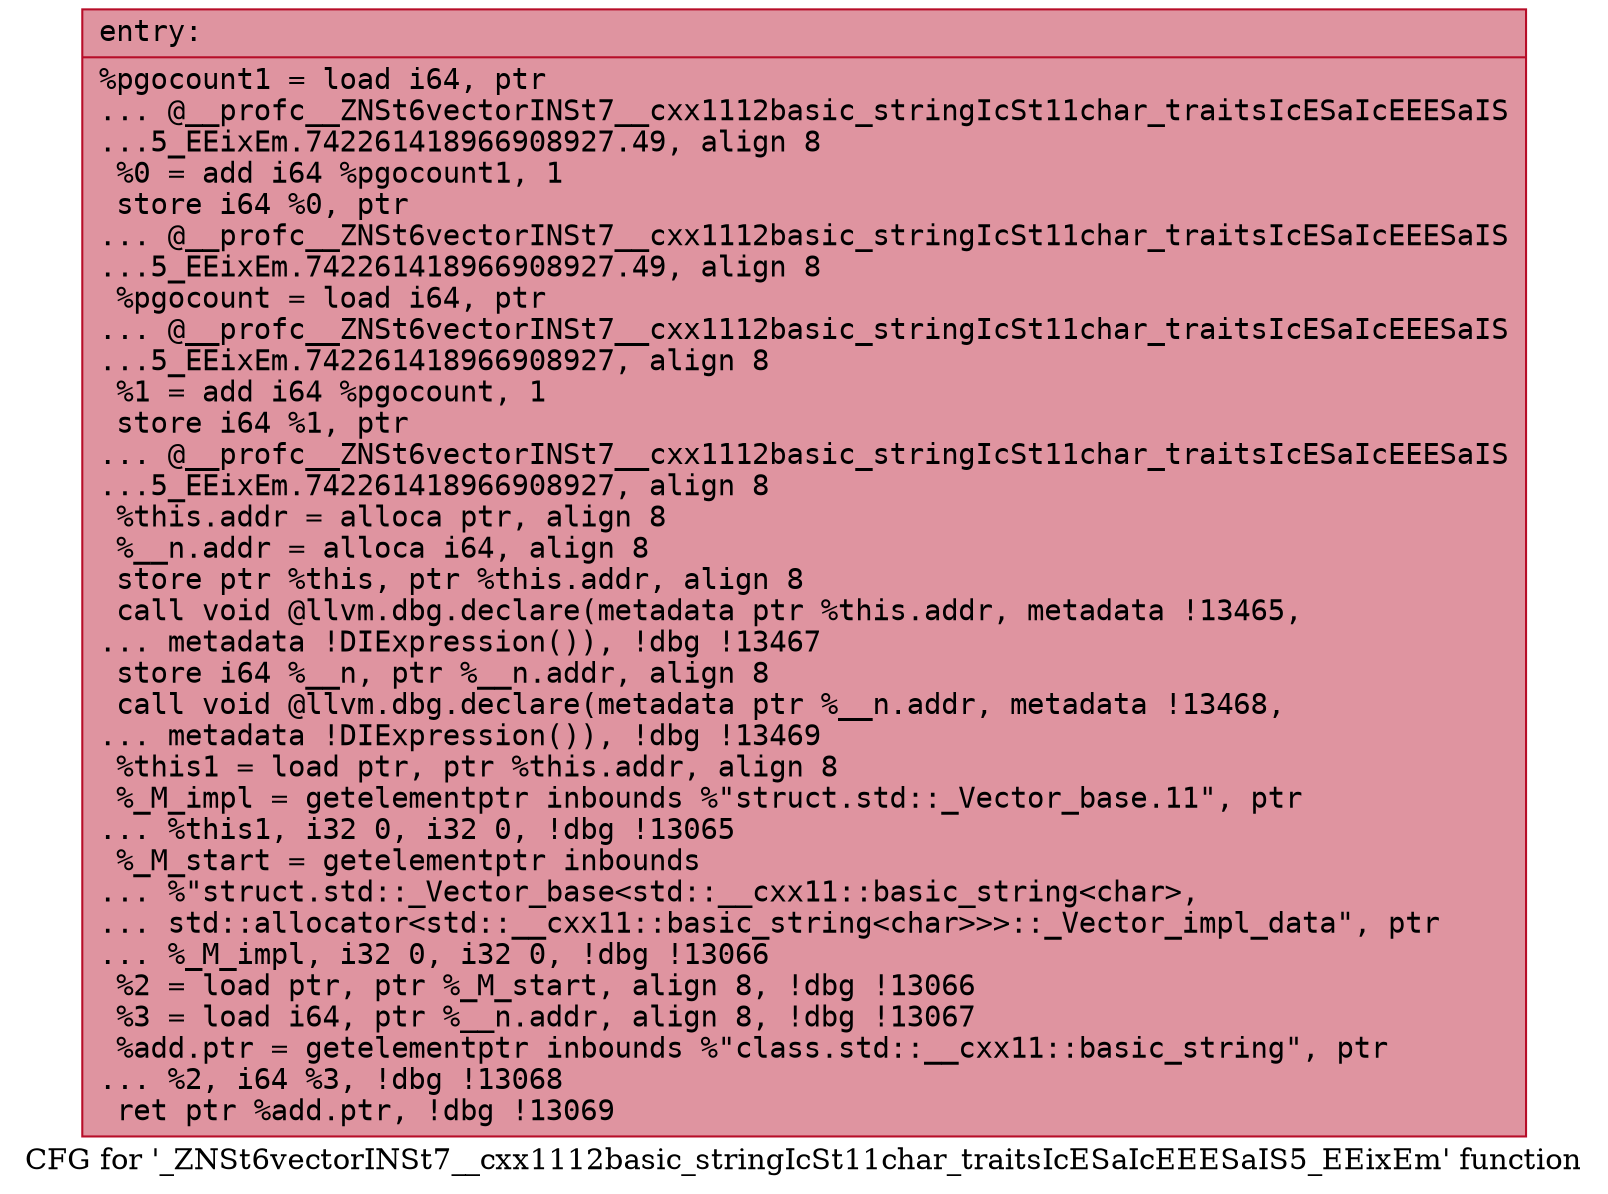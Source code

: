 digraph "CFG for '_ZNSt6vectorINSt7__cxx1112basic_stringIcSt11char_traitsIcESaIcEEESaIS5_EEixEm' function" {
	label="CFG for '_ZNSt6vectorINSt7__cxx1112basic_stringIcSt11char_traitsIcESaIcEEESaIS5_EEixEm' function";

	Node0x564268df18e0 [shape=record,color="#b70d28ff", style=filled, fillcolor="#b70d2870" fontname="Courier",label="{entry:\l|  %pgocount1 = load i64, ptr\l... @__profc__ZNSt6vectorINSt7__cxx1112basic_stringIcSt11char_traitsIcESaIcEEESaIS\l...5_EEixEm.742261418966908927.49, align 8\l  %0 = add i64 %pgocount1, 1\l  store i64 %0, ptr\l... @__profc__ZNSt6vectorINSt7__cxx1112basic_stringIcSt11char_traitsIcESaIcEEESaIS\l...5_EEixEm.742261418966908927.49, align 8\l  %pgocount = load i64, ptr\l... @__profc__ZNSt6vectorINSt7__cxx1112basic_stringIcSt11char_traitsIcESaIcEEESaIS\l...5_EEixEm.742261418966908927, align 8\l  %1 = add i64 %pgocount, 1\l  store i64 %1, ptr\l... @__profc__ZNSt6vectorINSt7__cxx1112basic_stringIcSt11char_traitsIcESaIcEEESaIS\l...5_EEixEm.742261418966908927, align 8\l  %this.addr = alloca ptr, align 8\l  %__n.addr = alloca i64, align 8\l  store ptr %this, ptr %this.addr, align 8\l  call void @llvm.dbg.declare(metadata ptr %this.addr, metadata !13465,\l... metadata !DIExpression()), !dbg !13467\l  store i64 %__n, ptr %__n.addr, align 8\l  call void @llvm.dbg.declare(metadata ptr %__n.addr, metadata !13468,\l... metadata !DIExpression()), !dbg !13469\l  %this1 = load ptr, ptr %this.addr, align 8\l  %_M_impl = getelementptr inbounds %\"struct.std::_Vector_base.11\", ptr\l... %this1, i32 0, i32 0, !dbg !13065\l  %_M_start = getelementptr inbounds\l... %\"struct.std::_Vector_base\<std::__cxx11::basic_string\<char\>,\l... std::allocator\<std::__cxx11::basic_string\<char\>\>\>::_Vector_impl_data\", ptr\l... %_M_impl, i32 0, i32 0, !dbg !13066\l  %2 = load ptr, ptr %_M_start, align 8, !dbg !13066\l  %3 = load i64, ptr %__n.addr, align 8, !dbg !13067\l  %add.ptr = getelementptr inbounds %\"class.std::__cxx11::basic_string\", ptr\l... %2, i64 %3, !dbg !13068\l  ret ptr %add.ptr, !dbg !13069\l}"];
}
